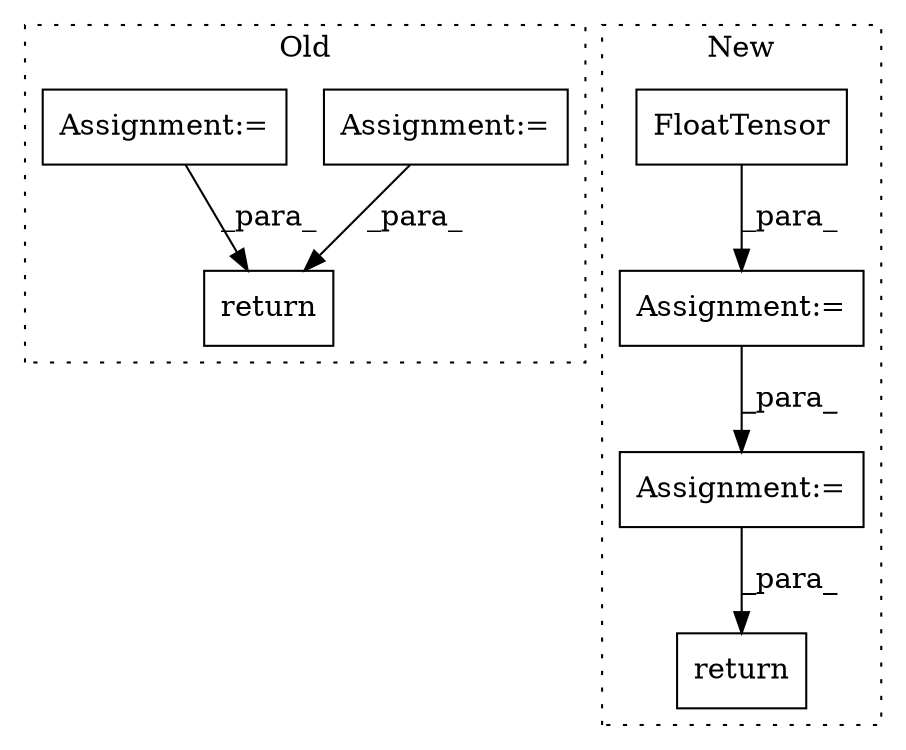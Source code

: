 digraph G {
subgraph cluster0 {
1 [label="return" a="41" s="658" l="12" shape="box"];
6 [label="Assignment:=" a="7" s="549" l="1" shape="box"];
7 [label="Assignment:=" a="7" s="434" l="1" shape="box"];
label = "Old";
style="dotted";
}
subgraph cluster1 {
2 [label="FloatTensor" a="32" s="472,506" l="12,1" shape="box"];
3 [label="Assignment:=" a="7" s="608" l="1" shape="box"];
4 [label="Assignment:=" a="7" s="565" l="1" shape="box"];
5 [label="return" a="41" s="742" l="7" shape="box"];
label = "New";
style="dotted";
}
2 -> 4 [label="_para_"];
3 -> 5 [label="_para_"];
4 -> 3 [label="_para_"];
6 -> 1 [label="_para_"];
7 -> 1 [label="_para_"];
}